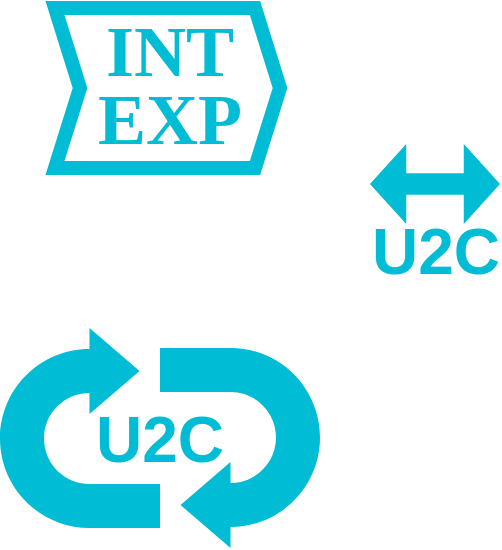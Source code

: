 <mxfile version="24.7.17">
  <diagram name="Page-1" id="QP_JZO55w14kYTD2gBKG">
    <mxGraphModel dx="292" dy="194" grid="1" gridSize="10" guides="1" tooltips="1" connect="1" arrows="1" fold="1" page="1" pageScale="1" pageWidth="850" pageHeight="1100" math="0" shadow="0">
      <root>
        <mxCell id="0" />
        <mxCell id="1" parent="0" />
        <mxCell id="_9xG4YUA_AtWVIe6a9Gp-1" value="" style="shape=step;perimeter=stepPerimeter;whiteSpace=wrap;html=1;fixedSize=1;strokeWidth=7;size=12.5;fillColor=none;strokeColor=#00BCD4;" vertex="1" parent="1">
          <mxGeometry x="267.5" y="460" width="112.5" height="80" as="geometry" />
        </mxCell>
        <mxCell id="f9deBPGKOSaazMJdTK_9-4" value="" style="html=1;shadow=0;dashed=0;align=center;verticalAlign=middle;shape=mxgraph.arrows2.uTurnArrow;dy=11;arrowHead=43;dx2=25;flipV=1;flipH=1;fillColor=#00BCD4;strokeColor=none;" parent="1" vertex="1">
          <mxGeometry x="320" y="630" width="80" height="100" as="geometry" />
        </mxCell>
        <mxCell id="f9deBPGKOSaazMJdTK_9-6" value="&lt;font style=&quot;font-size: 32px;&quot;&gt;U2C&lt;/font&gt;" style="text;html=1;align=center;verticalAlign=middle;whiteSpace=wrap;rounded=0;fillColor=none;strokeColor=none;fontColor=#00BCD4;fontStyle=1" parent="1" vertex="1">
          <mxGeometry x="290" y="664" width="60" height="24" as="geometry" />
        </mxCell>
        <mxCell id="f9deBPGKOSaazMJdTK_9-7" value="" style="html=1;shadow=0;dashed=0;align=center;verticalAlign=middle;shape=mxgraph.arrows2.uTurnArrow;dy=11;arrowHead=43;dx2=25;flipV=0;flipH=0;fillColor=#00BCD4;strokeColor=none;" parent="1" vertex="1">
          <mxGeometry x="240" y="620" width="80" height="100" as="geometry" />
        </mxCell>
        <mxCell id="f9deBPGKOSaazMJdTK_9-9" value="&lt;font style=&quot;font-size: 36px;&quot;&gt;INT&lt;/font&gt;" style="text;html=1;align=center;verticalAlign=middle;whiteSpace=wrap;rounded=0;fillColor=none;strokeColor=none;fontColor=#00BCD4;fontStyle=1;fontFamily=Verdana;fontSize=36;" parent="1" vertex="1">
          <mxGeometry x="295" y="470" width="60" height="24" as="geometry" />
        </mxCell>
        <mxCell id="f9deBPGKOSaazMJdTK_9-10" value="&lt;font style=&quot;font-size: 36px;&quot;&gt;EXP&lt;/font&gt;" style="text;html=1;align=center;verticalAlign=middle;whiteSpace=wrap;rounded=0;fillColor=none;strokeColor=none;fontColor=#00BCD4;fontStyle=1;fontFamily=Verdana;fontSize=36;" parent="1" vertex="1">
          <mxGeometry x="295" y="504" width="60" height="24" as="geometry" />
        </mxCell>
        <mxCell id="f9deBPGKOSaazMJdTK_9-11" value="" style="html=1;shadow=0;dashed=0;align=center;verticalAlign=middle;shape=mxgraph.arrows2.twoWayArrow;dy=0.73;dx=18.12;fillColor=#00BCD4;strokeColor=none;" parent="1" vertex="1">
          <mxGeometry x="425" y="528" width="65" height="40" as="geometry" />
        </mxCell>
        <mxCell id="f9deBPGKOSaazMJdTK_9-12" value="&lt;font style=&quot;font-size: 32px;&quot;&gt;U2C&lt;/font&gt;" style="text;html=1;align=center;verticalAlign=middle;whiteSpace=wrap;rounded=0;fillColor=none;strokeColor=none;fontColor=#00BCD4;fontStyle=1" parent="1" vertex="1">
          <mxGeometry x="427.5" y="570" width="60" height="24" as="geometry" />
        </mxCell>
      </root>
    </mxGraphModel>
  </diagram>
</mxfile>
